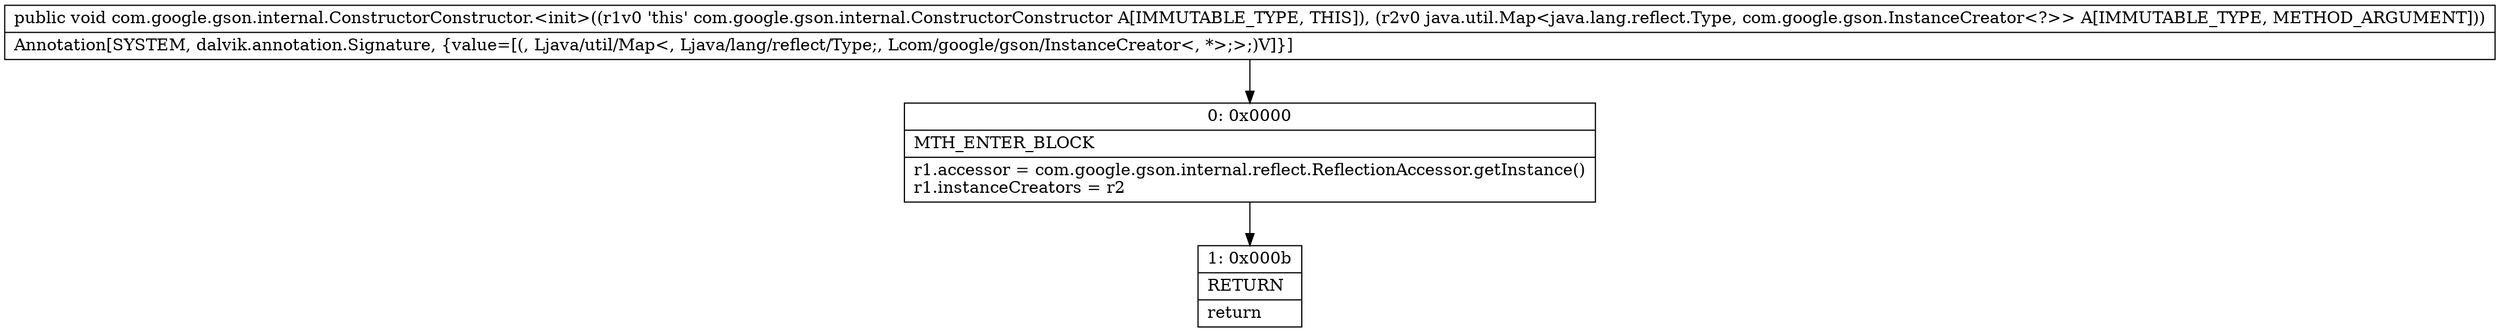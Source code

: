 digraph "CFG forcom.google.gson.internal.ConstructorConstructor.\<init\>(Ljava\/util\/Map;)V" {
Node_0 [shape=record,label="{0\:\ 0x0000|MTH_ENTER_BLOCK\l|r1.accessor = com.google.gson.internal.reflect.ReflectionAccessor.getInstance()\lr1.instanceCreators = r2\l}"];
Node_1 [shape=record,label="{1\:\ 0x000b|RETURN\l|return\l}"];
MethodNode[shape=record,label="{public void com.google.gson.internal.ConstructorConstructor.\<init\>((r1v0 'this' com.google.gson.internal.ConstructorConstructor A[IMMUTABLE_TYPE, THIS]), (r2v0 java.util.Map\<java.lang.reflect.Type, com.google.gson.InstanceCreator\<?\>\> A[IMMUTABLE_TYPE, METHOD_ARGUMENT]))  | Annotation[SYSTEM, dalvik.annotation.Signature, \{value=[(, Ljava\/util\/Map\<, Ljava\/lang\/reflect\/Type;, Lcom\/google\/gson\/InstanceCreator\<, *\>;\>;)V]\}]\l}"];
MethodNode -> Node_0;
Node_0 -> Node_1;
}

